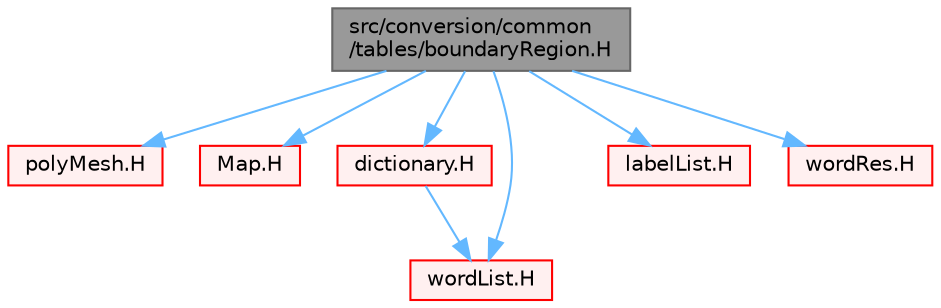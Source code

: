digraph "src/conversion/common/tables/boundaryRegion.H"
{
 // LATEX_PDF_SIZE
  bgcolor="transparent";
  edge [fontname=Helvetica,fontsize=10,labelfontname=Helvetica,labelfontsize=10];
  node [fontname=Helvetica,fontsize=10,shape=box,height=0.2,width=0.4];
  Node1 [id="Node000001",label="src/conversion/common\l/tables/boundaryRegion.H",height=0.2,width=0.4,color="gray40", fillcolor="grey60", style="filled", fontcolor="black",tooltip=" "];
  Node1 -> Node2 [id="edge1_Node000001_Node000002",color="steelblue1",style="solid",tooltip=" "];
  Node2 [id="Node000002",label="polyMesh.H",height=0.2,width=0.4,color="red", fillcolor="#FFF0F0", style="filled",URL="$polyMesh_8H.html",tooltip=" "];
  Node1 -> Node188 [id="edge2_Node000001_Node000188",color="steelblue1",style="solid",tooltip=" "];
  Node188 [id="Node000188",label="Map.H",height=0.2,width=0.4,color="red", fillcolor="#FFF0F0", style="filled",URL="$Map_8H.html",tooltip=" "];
  Node1 -> Node279 [id="edge3_Node000001_Node000279",color="steelblue1",style="solid",tooltip=" "];
  Node279 [id="Node000279",label="dictionary.H",height=0.2,width=0.4,color="red", fillcolor="#FFF0F0", style="filled",URL="$dictionary_8H.html",tooltip=" "];
  Node279 -> Node118 [id="edge4_Node000279_Node000118",color="steelblue1",style="solid",tooltip=" "];
  Node118 [id="Node000118",label="wordList.H",height=0.2,width=0.4,color="red", fillcolor="#FFF0F0", style="filled",URL="$wordList_8H.html",tooltip=" "];
  Node1 -> Node150 [id="edge5_Node000001_Node000150",color="steelblue1",style="solid",tooltip=" "];
  Node150 [id="Node000150",label="labelList.H",height=0.2,width=0.4,color="red", fillcolor="#FFF0F0", style="filled",URL="$labelList_8H.html",tooltip=" "];
  Node1 -> Node118 [id="edge6_Node000001_Node000118",color="steelblue1",style="solid",tooltip=" "];
  Node1 -> Node141 [id="edge7_Node000001_Node000141",color="steelblue1",style="solid",tooltip=" "];
  Node141 [id="Node000141",label="wordRes.H",height=0.2,width=0.4,color="red", fillcolor="#FFF0F0", style="filled",URL="$wordRes_8H.html",tooltip=" "];
}
